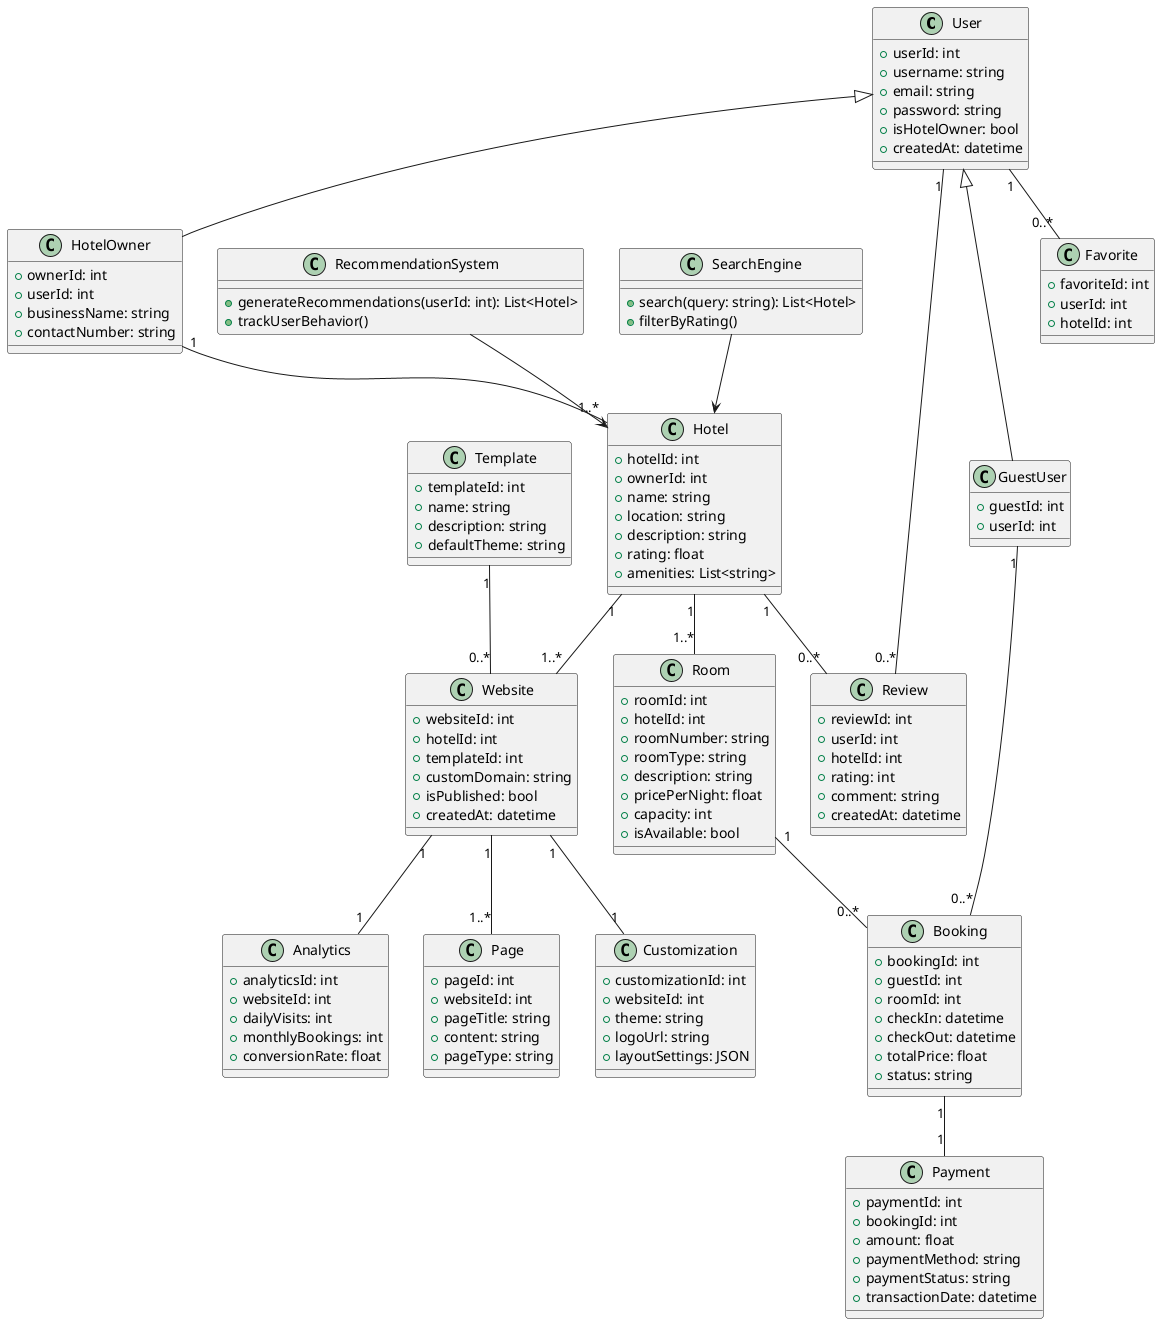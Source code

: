 @startuml

' === USERS & ROLES ===
class User {
    +userId: int
    +username: string
    +email: string
    +password: string
    +isHotelOwner: bool
    +createdAt: datetime
}

class HotelOwner {
    +ownerId: int
    +userId: int
    +businessName: string
    +contactNumber: string
}

class GuestUser {
    +guestId: int
    +userId: int
}

User <|-- HotelOwner
User <|-- GuestUser

' === HOTEL & WEBSITE ===
class Hotel {
    +hotelId: int
    +ownerId: int
    +name: string
    +location: string
    +description: string
    +rating: float
    +amenities: List<string>
}

HotelOwner "1" -- "1..*" Hotel

class Website {
    +websiteId: int
    +hotelId: int
    +templateId: int
    +customDomain: string
    +isPublished: bool
    +createdAt: datetime
}

Hotel "1" -- "1..*" Website

class Template {
    +templateId: int
    +name: string
    +description: string
    +defaultTheme: string
}

Template "1" -- "0..*" Website

class Page {
    +pageId: int
    +websiteId: int
    +pageTitle: string
    +content: string
    +pageType: string
}

Website "1" -- "1..*" Page

class Customization {
    +customizationId: int
    +websiteId: int
    +theme: string
    +logoUrl: string
    +layoutSettings: JSON
}

Website "1" -- "1" Customization

class Analytics {
    +analyticsId: int
    +websiteId: int
    +dailyVisits: int
    +monthlyBookings: int
    +conversionRate: float
}

Website "1" -- "1" Analytics

' === HOTEL MANAGEMENT SYSTEM ===
class Room {
    +roomId: int
    +hotelId: int
    +roomNumber: string
    +roomType: string
    +description: string
    +pricePerNight: float
    +capacity: int
    +isAvailable: bool
}

Hotel "1" -- "1..*" Room

class Booking {
    +bookingId: int
    +guestId: int
    +roomId: int
    +checkIn: datetime
    +checkOut: datetime
    +totalPrice: float
    +status: string
}

Room "1" -- "0..*" Booking
GuestUser "1" -- "0..*" Booking

class Payment {
    +paymentId: int
    +bookingId: int
    +amount: float
    +paymentMethod: string
    +paymentStatus: string
    +transactionDate: datetime
}

Booking "1" -- "1" Payment

class Review {
    +reviewId: int
    +userId: int
    +hotelId: int
    +rating: int
    +comment: string
    +createdAt: datetime
}

User "1" -- "0..*" Review
Hotel "1" -- "0..*" Review

class Favorite {
    +favoriteId: int
    +userId: int
    +hotelId: int
}

User "1" -- "0..*" Favorite

' === SYSTEM COMPONENTS ===
class RecommendationSystem {
    +generateRecommendations(userId: int): List<Hotel>
    +trackUserBehavior()
}

class SearchEngine {
    +search(query: string): List<Hotel>
    +filterByRating()
}

RecommendationSystem --> Hotel
SearchEngine --> Hotel

@enduml

